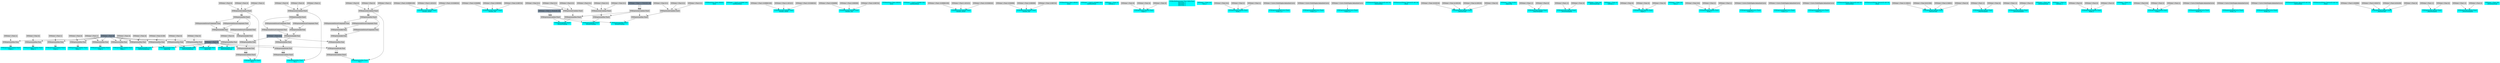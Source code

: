 digraph G {
node0 [shape="box" color="cyan" style="filled" label="VFXExpressionCombine Float2
Count_a"]
node1 [shape="box" color="lightgray" style="filled" label="VFXExpressionMax Float"]
node2 [shape="box" color="lightgray" style="filled" label="VFXValue`1 Float (1)"]
node3 [shape="box" color="lightslategray" style="filled" label="VFXValue`1 Float (0)"]
node4 [shape="box" color="cyan" style="filled" label="VFXExpressionCombine Float2
Delay_a"]
node5 [shape="box" color="lightgray" style="filled" label="VFXExpressionMax Float"]
node6 [shape="box" color="lightgray" style="filled" label="VFXValue`1 Float (0)"]
node7 [shape="box" color="cyan" style="filled" label="VFXExpressionCombine Float2
Count_a"]
node8 [shape="box" color="lightgray" style="filled" label="VFXExpressionMax Float"]
node9 [shape="box" color="lightgray" style="filled" label="VFXValue`1 Float (1)"]
node10 [shape="box" color="cyan" style="filled" label="VFXExpressionCombine Float2
Delay_a"]
node11 [shape="box" color="lightgray" style="filled" label="VFXExpressionMax Float"]
node12 [shape="box" color="lightgray" style="filled" label="VFXValue`1 Float (0)"]
node13 [shape="box" color="cyan" style="filled" label="VFXExpressionCombine Float2
Count_a"]
node14 [shape="box" color="lightgray" style="filled" label="VFXExpressionMax Float"]
node15 [shape="box" color="lightgray" style="filled" label="VFXValue`1 Float (1)"]
node16 [shape="box" color="cyan" style="filled" label="VFXExpressionCombine Float2
Delay_a"]
node17 [shape="box" color="lightgray" style="filled" label="VFXExpressionMax Float"]
node18 [shape="box" color="lightgray" style="filled" label="VFXValue`1 Float (0)"]
node19 [shape="box" color="cyan" style="filled" label="VFXExpressionCombine Float3
bounds_center"]
node20 [shape="box" color="lightgray" style="filled" label="VFXValue`1 Float (-0.008661509)"]
node21 [shape="box" color="lightgray" style="filled" label="VFXValue`1 Float (1.401422)"]
node22 [shape="box" color="lightgray" style="filled" label="VFXValue`1 Float (-0.01848245)"]
node23 [shape="box" color="cyan" style="filled" label="VFXExpressionCombine Float3
bounds_size"]
node24 [shape="box" color="lightgray" style="filled" label="VFXValue`1 Float (3.004998)"]
node25 [shape="box" color="lightgray" style="filled" label="VFXValue`1 Float (3.960069)"]
node26 [shape="box" color="lightgray" style="filled" label="VFXValue`1 Float (3.060745)"]
node27 [shape="box" color="cyan" style="filled" label="VFXExpressionMin Float3
boundsPadding"]
node28 [shape="box" color="lightgray" style="filled" label="VFXExpressionMax Float3"]
node29 [shape="box" color="lightgray" style="filled" label="VFXExpressionCombine Float3"]
node30 [shape="box" color="lightgray" style="filled" label="VFXValue`1 Float (0.5)"]
node31 [shape="box" color="lightgray" style="filled" label="VFXValue`1 Float (0.5)"]
node32 [shape="box" color="lightgray" style="filled" label="VFXValue`1 Float (0.5)"]
node33 [shape="box" color="lightgray" style="filled" label="VFXExpressionCombine Float3"]
node34 [shape="box" color="lightslategray" style="filled" label="VFXValue`1 Float (-1.701412E+38)"]
node35 [shape="box" color="lightgray" style="filled" label="VFXExpressionCombine Float3"]
node36 [shape="box" color="lightslategray" style="filled" label="VFXValue`1 Float (1.701412E+38)"]
node37 [shape="box" color="cyan" style="filled" label="VFXMeshValue Mesh (66582)
mesh"]
node38 [shape="box" color="cyan" style="filled" label="VFXValue`1 Uint32 (4294967295)
subMeshMask"]
node39 [shape="box" color="cyan" style="filled" label="VFXExpressionCombine Float3
bounds_center"]
node40 [shape="box" color="lightgray" style="filled" label="VFXValue`1 Float (-0.008661509)"]
node41 [shape="box" color="lightgray" style="filled" label="VFXValue`1 Float (1.401422)"]
node42 [shape="box" color="lightgray" style="filled" label="VFXValue`1 Float (-0.01848245)"]
node43 [shape="box" color="cyan" style="filled" label="VFXExpressionCombine Float3
bounds_size"]
node44 [shape="box" color="lightgray" style="filled" label="VFXValue`1 Float (3.004998)"]
node45 [shape="box" color="lightgray" style="filled" label="VFXValue`1 Float (3.960069)"]
node46 [shape="box" color="lightgray" style="filled" label="VFXValue`1 Float (3.060745)"]
node47 [shape="box" color="cyan" style="filled" label="VFXExpressionMin Float3
boundsPadding"]
node48 [shape="box" color="lightgray" style="filled" label="VFXExpressionMax Float3"]
node49 [shape="box" color="lightgray" style="filled" label="VFXExpressionCombine Float3"]
node50 [shape="box" color="lightgray" style="filled" label="VFXValue`1 Float (0.5)"]
node51 [shape="box" color="lightgray" style="filled" label="VFXValue`1 Float (0.5)"]
node52 [shape="box" color="lightgray" style="filled" label="VFXValue`1 Float (0.5)"]
node53 [shape="box" color="cyan" style="filled" label="VFXMeshValue Mesh (66582)
mesh"]
node54 [shape="box" color="cyan" style="filled" label="VFXValue`1 Uint32 (4294967295)
subMeshMask"]
node55 [shape="box" color="cyan" style="filled" label="VFXExpressionCombine Float3
bounds_center"]
node56 [shape="box" color="lightgray" style="filled" label="VFXValue`1 Float (-0.008661509)"]
node57 [shape="box" color="lightgray" style="filled" label="VFXValue`1 Float (1.401422)"]
node58 [shape="box" color="lightgray" style="filled" label="VFXValue`1 Float (-0.01848245)"]
node59 [shape="box" color="cyan" style="filled" label="VFXExpressionCombine Float3
bounds_size"]
node60 [shape="box" color="lightgray" style="filled" label="VFXValue`1 Float (3.004998)"]
node61 [shape="box" color="lightgray" style="filled" label="VFXValue`1 Float (3.960069)"]
node62 [shape="box" color="lightgray" style="filled" label="VFXValue`1 Float (3.060745)"]
node63 [shape="box" color="cyan" style="filled" label="VFXExpressionMin Float3
boundsPadding"]
node64 [shape="box" color="lightgray" style="filled" label="VFXExpressionMax Float3"]
node65 [shape="box" color="lightgray" style="filled" label="VFXExpressionCombine Float3"]
node66 [shape="box" color="lightgray" style="filled" label="VFXValue`1 Float (0.5)"]
node67 [shape="box" color="lightgray" style="filled" label="VFXValue`1 Float (0.5)"]
node68 [shape="box" color="lightgray" style="filled" label="VFXValue`1 Float (0.5)"]
node69 [shape="box" color="cyan" style="filled" label="VFXMeshValue Mesh (66582)
mesh"]
node70 [shape="box" color="cyan" style="filled" label="VFXValue`1 Uint32 (4294967295)
subMeshMask"]
node71 [shape="box" color="cyan" style="filled" label="VFXValue`1 Float (3)
Lifetime_a"]
node72 [shape="box" color="cyan" style="filled" label="VFXExpressionCombine Float3
Angle_b"]
node73 [shape="box" color="lightgray" style="filled" label="VFXValue`1 Float (0)"]
node74 [shape="box" color="lightgray" style="filled" label="VFXValue`1 Float (0)"]
node75 [shape="box" color="lightgray" style="filled" label="VFXValue`1 Float (0)"]
node76 [shape="box" color="cyan" style="filled" label="VFXBuiltInExpression Float (DeltaTime)
deltaTime_a
deltaTime_a
deltaTime_a"]
node77 [shape="box" color="cyan" style="filled" label="VFXExpressionMul Float3
Up_a"]
node78 [shape="box" color="lightgray" style="filled" label="VFXExpressionCombine Float3"]
node79 [shape="box" color="lightgray" style="filled" label="VFXValue`1 Float (0)"]
node80 [shape="box" color="lightgray" style="filled" label="VFXValue`1 Float (0)"]
node81 [shape="box" color="lightgray" style="filled" label="VFXValue`1 Float (1)"]
node82 [shape="box" color="lightgray" style="filled" label="VFXExpressionCombine Float3"]
node83 [shape="box" color="lightgray" style="filled" label="VFXExpressionDivide Float"]
node84 [shape="box" color="lightslategray" style="filled" label="VFXValue`1 Float (1)"]
node85 [shape="box" color="lightgray" style="filled" label="VFXExpressionPow Float"]
node86 [shape="box" color="lightgray" style="filled" label="VFXExpressionAdd Float"]
node87 [shape="box" color="lightgray" style="filled" label="VFXExpressionAdd Float"]
node88 [shape="box" color="lightgray" style="filled" label="VFXExpressionExtractComponent Float"]
node89 [shape="box" color="lightgray" style="filled" label="VFXExpressionMul Float3"]
node90 [shape="box" color="lightgray" style="filled" label="VFXExpressionExtractComponent Float"]
node91 [shape="box" color="lightgray" style="filled" label="VFXExpressionExtractComponent Float"]
node92 [shape="box" color="lightslategray" style="filled" label="VFXValue`1 Float (0.5)"]
node93 [shape="box" color="cyan" style="filled" label="VFXValue`1 Float (10)
Size_b"]
node94 [shape="box" color="cyan" style="filled" label="VFXExpressionCombine Float3
Scale_c"]
node95 [shape="box" color="lightgray" style="filled" label="VFXValue`1 Float (0.4)"]
node96 [shape="box" color="lightgray" style="filled" label="VFXValue`1 Float (2)"]
node97 [shape="box" color="lightgray" style="filled" label="VFXValue`1 Float (1)"]
node98 [shape="box" color="cyan" style="filled" label="VFXExpressionBakeCurve Float4
Scale_x_d"]
node99 [shape="box" color="lightgray" style="filled" label="VFXValue`1 Curve (UnityEngine.AnimationCurve)"]
node100 [shape="box" color="cyan" style="filled" label="VFXExpressionBakeCurve Float4
Scale_y_d"]
node101 [shape="box" color="lightgray" style="filled" label="VFXValue`1 Curve (UnityEngine.AnimationCurve)"]
node102 [shape="box" color="cyan" style="filled" label="VFXExpressionBakeCurve Float4
Scale_z_d"]
node103 [shape="box" color="lightgray" style="filled" label="VFXValue`1 Curve (UnityEngine.AnimationCurve)"]
node104 [shape="box" color="cyan" style="filled" label="VFXTexture2DValue Texture2D (64720)
_TextureMain"]
node105 [shape="box" color="cyan" style="filled" label="VFXTexture2DValue Texture2D (64716)
_Mask"]
node106 [shape="box" color="cyan" style="filled" label="VFXExpressionCombine Float4
_TextureColor"]
node107 [shape="box" color="lightgray" style="filled" label="VFXValue`1 Float (18.00216)"]
node108 [shape="box" color="lightgray" style="filled" label="VFXValue`1 Float (4.500539)"]
node109 [shape="box" color="lightgray" style="filled" label="VFXValue`1 Float (4.500539)"]
node110 [shape="box" color="lightgray" style="filled" label="VFXValue`1 Float (0)"]
node111 [shape="box" color="cyan" style="filled" label="VFXValue`1 Float (0.001)
_AlphaClip"]
node112 [shape="box" color="cyan" style="filled" label="VFXExpressionCombine Float2
_MainTexSpeed"]
node113 [shape="box" color="lightgray" style="filled" label="VFXValue`1 Float (-2)"]
node114 [shape="box" color="lightgray" style="filled" label="VFXValue`1 Float (0)"]
node115 [shape="box" color="cyan" style="filled" label="VFXExpressionCombine Float2
_DistortionSpeed"]
node116 [shape="box" color="lightgray" style="filled" label="VFXValue`1 Float (-3)"]
node117 [shape="box" color="lightgray" style="filled" label="VFXValue`1 Float (0)"]
node118 [shape="box" color="cyan" style="filled" label="VFXExpressionMin Float
_DistortionAmount"]
node119 [shape="box" color="lightgray" style="filled" label="VFXExpressionMax Float"]
node120 [shape="box" color="lightgray" style="filled" label="VFXValue`1 Float (0)"]
node121 [shape="box" color="cyan" style="filled" label="VFXValue`1 Float (30)
_DistortionScale"]
node122 [shape="box" color="cyan" style="filled" label="VFXValue`1 Float (3)
Lifetime_a"]
node123 [shape="box" color="cyan" style="filled" label="VFXExpressionCombine Float3
Angle_b"]
node124 [shape="box" color="lightgray" style="filled" label="VFXValue`1 Float (0)"]
node125 [shape="box" color="lightgray" style="filled" label="VFXValue`1 Float (0)"]
node126 [shape="box" color="lightgray" style="filled" label="VFXValue`1 Float (0)"]
node127 [shape="box" color="cyan" style="filled" label="VFXExpressionMul Float3
Up_a"]
node128 [shape="box" color="lightgray" style="filled" label="VFXExpressionCombine Float3"]
node129 [shape="box" color="lightgray" style="filled" label="VFXValue`1 Float (0)"]
node130 [shape="box" color="lightgray" style="filled" label="VFXValue`1 Float (0)"]
node131 [shape="box" color="lightgray" style="filled" label="VFXValue`1 Float (1)"]
node132 [shape="box" color="lightgray" style="filled" label="VFXExpressionCombine Float3"]
node133 [shape="box" color="lightgray" style="filled" label="VFXExpressionDivide Float"]
node134 [shape="box" color="lightgray" style="filled" label="VFXExpressionPow Float"]
node135 [shape="box" color="lightgray" style="filled" label="VFXExpressionAdd Float"]
node136 [shape="box" color="lightgray" style="filled" label="VFXExpressionAdd Float"]
node137 [shape="box" color="lightgray" style="filled" label="VFXExpressionExtractComponent Float"]
node138 [shape="box" color="lightgray" style="filled" label="VFXExpressionMul Float3"]
node139 [shape="box" color="lightgray" style="filled" label="VFXExpressionExtractComponent Float"]
node140 [shape="box" color="lightgray" style="filled" label="VFXExpressionExtractComponent Float"]
node141 [shape="box" color="cyan" style="filled" label="VFXValue`1 Float (10)
Size_b"]
node142 [shape="box" color="cyan" style="filled" label="VFXExpressionCombine Float3
Scale_c"]
node143 [shape="box" color="lightgray" style="filled" label="VFXValue`1 Float (0.8)"]
node144 [shape="box" color="lightgray" style="filled" label="VFXValue`1 Float (2)"]
node145 [shape="box" color="lightgray" style="filled" label="VFXValue`1 Float (1)"]
node146 [shape="box" color="cyan" style="filled" label="VFXExpressionBakeCurve Float4
Scale_x_d"]
node147 [shape="box" color="lightgray" style="filled" label="VFXValue`1 Curve (UnityEngine.AnimationCurve)"]
node148 [shape="box" color="cyan" style="filled" label="VFXExpressionBakeCurve Float4
Scale_y_d"]
node149 [shape="box" color="lightgray" style="filled" label="VFXValue`1 Curve (UnityEngine.AnimationCurve)"]
node150 [shape="box" color="cyan" style="filled" label="VFXExpressionBakeCurve Float4
Scale_z_d"]
node151 [shape="box" color="lightgray" style="filled" label="VFXValue`1 Curve (UnityEngine.AnimationCurve)"]
node152 [shape="box" color="cyan" style="filled" label="VFXTexture2DValue Texture2D (64720)
_TextureMain"]
node153 [shape="box" color="cyan" style="filled" label="VFXTexture2DValue Texture2D (64716)
_Mask"]
node154 [shape="box" color="cyan" style="filled" label="VFXExpressionCombine Float4
_TextureColor"]
node155 [shape="box" color="lightgray" style="filled" label="VFXValue`1 Float (11.98431)"]
node156 [shape="box" color="lightgray" style="filled" label="VFXValue`1 Float (6.813386)"]
node157 [shape="box" color="lightgray" style="filled" label="VFXValue`1 Float (2.94902)"]
node158 [shape="box" color="lightgray" style="filled" label="VFXValue`1 Float (0)"]
node159 [shape="box" color="cyan" style="filled" label="VFXExpressionMin Float
_AlphaClip"]
node160 [shape="box" color="lightgray" style="filled" label="VFXExpressionMax Float"]
node161 [shape="box" color="lightgray" style="filled" label="VFXValue`1 Float (0.509)"]
node162 [shape="box" color="cyan" style="filled" label="VFXExpressionCombine Float2
_MainTexSpeed"]
node163 [shape="box" color="lightgray" style="filled" label="VFXValue`1 Float (-2)"]
node164 [shape="box" color="lightgray" style="filled" label="VFXValue`1 Float (0)"]
node165 [shape="box" color="cyan" style="filled" label="VFXExpressionCombine Float2
_DistortionSpeed"]
node166 [shape="box" color="lightgray" style="filled" label="VFXValue`1 Float (-3)"]
node167 [shape="box" color="lightgray" style="filled" label="VFXValue`1 Float (0)"]
node168 [shape="box" color="cyan" style="filled" label="VFXExpressionMin Float
_DistortionAmount"]
node169 [shape="box" color="lightgray" style="filled" label="VFXExpressionMax Float"]
node170 [shape="box" color="lightgray" style="filled" label="VFXValue`1 Float (0)"]
node171 [shape="box" color="cyan" style="filled" label="VFXValue`1 Float (30)
_DistortionScale"]
node172 [shape="box" color="cyan" style="filled" label="VFXValue`1 Float (3)
Lifetime_a"]
node173 [shape="box" color="cyan" style="filled" label="VFXExpressionCombine Float3
Angle_b"]
node174 [shape="box" color="lightgray" style="filled" label="VFXValue`1 Float (0)"]
node175 [shape="box" color="lightgray" style="filled" label="VFXValue`1 Float (0)"]
node176 [shape="box" color="lightgray" style="filled" label="VFXValue`1 Float (0)"]
node177 [shape="box" color="cyan" style="filled" label="VFXExpressionMul Float3
Up_a"]
node178 [shape="box" color="lightgray" style="filled" label="VFXExpressionCombine Float3"]
node179 [shape="box" color="lightgray" style="filled" label="VFXValue`1 Float (0)"]
node180 [shape="box" color="lightgray" style="filled" label="VFXValue`1 Float (0)"]
node181 [shape="box" color="lightgray" style="filled" label="VFXValue`1 Float (1)"]
node182 [shape="box" color="lightgray" style="filled" label="VFXExpressionCombine Float3"]
node183 [shape="box" color="lightgray" style="filled" label="VFXExpressionDivide Float"]
node184 [shape="box" color="lightgray" style="filled" label="VFXExpressionPow Float"]
node185 [shape="box" color="lightgray" style="filled" label="VFXExpressionAdd Float"]
node186 [shape="box" color="lightgray" style="filled" label="VFXExpressionAdd Float"]
node187 [shape="box" color="lightgray" style="filled" label="VFXExpressionExtractComponent Float"]
node188 [shape="box" color="lightgray" style="filled" label="VFXExpressionMul Float3"]
node189 [shape="box" color="lightgray" style="filled" label="VFXExpressionExtractComponent Float"]
node190 [shape="box" color="lightgray" style="filled" label="VFXExpressionExtractComponent Float"]
node191 [shape="box" color="cyan" style="filled" label="VFXValue`1 Float (11)
Size_b"]
node192 [shape="box" color="cyan" style="filled" label="VFXExpressionCombine Float3
Scale_c"]
node193 [shape="box" color="lightgray" style="filled" label="VFXValue`1 Float (0.6)"]
node194 [shape="box" color="lightgray" style="filled" label="VFXValue`1 Float (2)"]
node195 [shape="box" color="lightgray" style="filled" label="VFXValue`1 Float (1)"]
node196 [shape="box" color="cyan" style="filled" label="VFXExpressionBakeCurve Float4
Scale_x_d"]
node197 [shape="box" color="lightgray" style="filled" label="VFXValue`1 Curve (UnityEngine.AnimationCurve)"]
node198 [shape="box" color="cyan" style="filled" label="VFXExpressionBakeCurve Float4
Scale_y_d"]
node199 [shape="box" color="lightgray" style="filled" label="VFXValue`1 Curve (UnityEngine.AnimationCurve)"]
node200 [shape="box" color="cyan" style="filled" label="VFXExpressionBakeCurve Float4
Scale_z_d"]
node201 [shape="box" color="lightgray" style="filled" label="VFXValue`1 Curve (UnityEngine.AnimationCurve)"]
node202 [shape="box" color="cyan" style="filled" label="VFXTexture2DValue Texture2D (64720)
_TextureMain"]
node203 [shape="box" color="cyan" style="filled" label="VFXTexture2DValue Texture2D (64716)
_Mask"]
node204 [shape="box" color="cyan" style="filled" label="VFXExpressionCombine Float4
_TextureColor"]
node205 [shape="box" color="lightgray" style="filled" label="VFXValue`1 Float (1.656988)"]
node206 [shape="box" color="lightgray" style="filled" label="VFXValue`1 Float (2.082672)"]
node207 [shape="box" color="lightgray" style="filled" label="VFXValue`1 Float (4.654189)"]
node208 [shape="box" color="lightgray" style="filled" label="VFXValue`1 Float (0)"]
node209 [shape="box" color="cyan" style="filled" label="VFXExpressionMin Float
_AlphaClip"]
node210 [shape="box" color="lightgray" style="filled" label="VFXExpressionMax Float"]
node211 [shape="box" color="lightgray" style="filled" label="VFXValue`1 Float (0)"]
node212 [shape="box" color="cyan" style="filled" label="VFXExpressionCombine Float2
_MainTexSpeed"]
node213 [shape="box" color="lightgray" style="filled" label="VFXValue`1 Float (-2)"]
node214 [shape="box" color="lightgray" style="filled" label="VFXValue`1 Float (0)"]
node215 [shape="box" color="cyan" style="filled" label="VFXExpressionCombine Float2
_DistortionSpeed"]
node216 [shape="box" color="lightgray" style="filled" label="VFXValue`1 Float (-3)"]
node217 [shape="box" color="lightgray" style="filled" label="VFXValue`1 Float (0)"]
node218 [shape="box" color="cyan" style="filled" label="VFXExpressionMin Float
_DistortionAmount"]
node219 [shape="box" color="lightgray" style="filled" label="VFXExpressionMax Float"]
node220 [shape="box" color="lightgray" style="filled" label="VFXValue`1 Float (0)"]
node221 [shape="box" color="cyan" style="filled" label="VFXValue`1 Float (30)
_DistortionScale"]
node1 -> node0 [headlabel="0"]
node1 -> node0 [headlabel="1"]
node2 -> node1 [headlabel="0"]
node3 -> node1 [headlabel="1"]
node5 -> node4 [headlabel="0"]
node5 -> node4 [headlabel="1"]
node6 -> node5 [headlabel="0"]
node3 -> node5 [headlabel="1"]
node8 -> node7 [headlabel="0"]
node8 -> node7 [headlabel="1"]
node9 -> node8 [headlabel="0"]
node3 -> node8 [headlabel="1"]
node11 -> node10 [headlabel="0"]
node11 -> node10 [headlabel="1"]
node12 -> node11 [headlabel="0"]
node3 -> node11 [headlabel="1"]
node14 -> node13 [headlabel="0"]
node14 -> node13 [headlabel="1"]
node15 -> node14 [headlabel="0"]
node3 -> node14 [headlabel="1"]
node17 -> node16 [headlabel="0"]
node17 -> node16 [headlabel="1"]
node18 -> node17 [headlabel="0"]
node3 -> node17 [headlabel="1"]
node20 -> node19 [headlabel="0"]
node21 -> node19 [headlabel="1"]
node22 -> node19 [headlabel="2"]
node24 -> node23 [headlabel="0"]
node25 -> node23 [headlabel="1"]
node26 -> node23 [headlabel="2"]
node28 -> node27 [headlabel="0"]
node35 -> node27 [headlabel="1"]
node29 -> node28 [headlabel="0"]
node33 -> node28 [headlabel="1"]
node30 -> node29 [headlabel="0"]
node31 -> node29 [headlabel="1"]
node32 -> node29 [headlabel="2"]
node34 -> node33 [headlabel="0"]
node34 -> node33 [headlabel="1"]
node34 -> node33 [headlabel="2"]
node36 -> node35 [headlabel="0"]
node36 -> node35 [headlabel="1"]
node36 -> node35 [headlabel="2"]
node40 -> node39 [headlabel="0"]
node41 -> node39 [headlabel="1"]
node42 -> node39 [headlabel="2"]
node44 -> node43 [headlabel="0"]
node45 -> node43 [headlabel="1"]
node46 -> node43 [headlabel="2"]
node48 -> node47 [headlabel="0"]
node35 -> node47 [headlabel="1"]
node49 -> node48 [headlabel="0"]
node33 -> node48 [headlabel="1"]
node50 -> node49 [headlabel="0"]
node51 -> node49 [headlabel="1"]
node52 -> node49 [headlabel="2"]
node56 -> node55 [headlabel="0"]
node57 -> node55 [headlabel="1"]
node58 -> node55 [headlabel="2"]
node60 -> node59 [headlabel="0"]
node61 -> node59 [headlabel="1"]
node62 -> node59 [headlabel="2"]
node64 -> node63 [headlabel="0"]
node35 -> node63 [headlabel="1"]
node65 -> node64 [headlabel="0"]
node33 -> node64 [headlabel="1"]
node66 -> node65 [headlabel="0"]
node67 -> node65 [headlabel="1"]
node68 -> node65 [headlabel="2"]
node73 -> node72 [headlabel="0"]
node74 -> node72 [headlabel="1"]
node75 -> node72 [headlabel="2"]
node78 -> node77 [headlabel="0"]
node82 -> node77 [headlabel="1"]
node79 -> node78 [headlabel="0"]
node80 -> node78 [headlabel="1"]
node81 -> node78 [headlabel="2"]
node83 -> node82 [headlabel="0"]
node83 -> node82 [headlabel="1"]
node83 -> node82 [headlabel="2"]
node84 -> node83 [headlabel="0"]
node85 -> node83 [headlabel="1"]
node86 -> node85 [headlabel="0"]
node92 -> node85 [headlabel="1"]
node87 -> node86 [headlabel="0"]
node91 -> node86 [headlabel="1"]
node88 -> node87 [headlabel="0"]
node90 -> node87 [headlabel="1"]
node89 -> node88 
node78 -> node89 [headlabel="0"]
node78 -> node89 [headlabel="1"]
node89 -> node90 
node89 -> node91 
node95 -> node94 [headlabel="0"]
node96 -> node94 [headlabel="1"]
node97 -> node94 [headlabel="2"]
node99 -> node98 
node101 -> node100 
node103 -> node102 
node107 -> node106 [headlabel="0"]
node108 -> node106 [headlabel="1"]
node109 -> node106 [headlabel="2"]
node110 -> node106 [headlabel="3"]
node113 -> node112 [headlabel="0"]
node114 -> node112 [headlabel="1"]
node116 -> node115 [headlabel="0"]
node117 -> node115 [headlabel="1"]
node119 -> node118 [headlabel="0"]
node84 -> node118 [headlabel="1"]
node120 -> node119 [headlabel="0"]
node3 -> node119 [headlabel="1"]
node124 -> node123 [headlabel="0"]
node125 -> node123 [headlabel="1"]
node126 -> node123 [headlabel="2"]
node128 -> node127 [headlabel="0"]
node132 -> node127 [headlabel="1"]
node129 -> node128 [headlabel="0"]
node130 -> node128 [headlabel="1"]
node131 -> node128 [headlabel="2"]
node133 -> node132 [headlabel="0"]
node133 -> node132 [headlabel="1"]
node133 -> node132 [headlabel="2"]
node84 -> node133 [headlabel="0"]
node134 -> node133 [headlabel="1"]
node135 -> node134 [headlabel="0"]
node92 -> node134 [headlabel="1"]
node136 -> node135 [headlabel="0"]
node140 -> node135 [headlabel="1"]
node137 -> node136 [headlabel="0"]
node139 -> node136 [headlabel="1"]
node138 -> node137 
node128 -> node138 [headlabel="0"]
node128 -> node138 [headlabel="1"]
node138 -> node139 
node138 -> node140 
node143 -> node142 [headlabel="0"]
node144 -> node142 [headlabel="1"]
node145 -> node142 [headlabel="2"]
node147 -> node146 
node149 -> node148 
node151 -> node150 
node155 -> node154 [headlabel="0"]
node156 -> node154 [headlabel="1"]
node157 -> node154 [headlabel="2"]
node158 -> node154 [headlabel="3"]
node160 -> node159 [headlabel="0"]
node84 -> node159 [headlabel="1"]
node161 -> node160 [headlabel="0"]
node3 -> node160 [headlabel="1"]
node163 -> node162 [headlabel="0"]
node164 -> node162 [headlabel="1"]
node166 -> node165 [headlabel="0"]
node167 -> node165 [headlabel="1"]
node169 -> node168 [headlabel="0"]
node84 -> node168 [headlabel="1"]
node170 -> node169 [headlabel="0"]
node3 -> node169 [headlabel="1"]
node174 -> node173 [headlabel="0"]
node175 -> node173 [headlabel="1"]
node176 -> node173 [headlabel="2"]
node178 -> node177 [headlabel="0"]
node182 -> node177 [headlabel="1"]
node179 -> node178 [headlabel="0"]
node180 -> node178 [headlabel="1"]
node181 -> node178 [headlabel="2"]
node183 -> node182 [headlabel="0"]
node183 -> node182 [headlabel="1"]
node183 -> node182 [headlabel="2"]
node84 -> node183 [headlabel="0"]
node184 -> node183 [headlabel="1"]
node185 -> node184 [headlabel="0"]
node92 -> node184 [headlabel="1"]
node186 -> node185 [headlabel="0"]
node190 -> node185 [headlabel="1"]
node187 -> node186 [headlabel="0"]
node189 -> node186 [headlabel="1"]
node188 -> node187 
node178 -> node188 [headlabel="0"]
node178 -> node188 [headlabel="1"]
node188 -> node189 
node188 -> node190 
node193 -> node192 [headlabel="0"]
node194 -> node192 [headlabel="1"]
node195 -> node192 [headlabel="2"]
node197 -> node196 
node199 -> node198 
node201 -> node200 
node205 -> node204 [headlabel="0"]
node206 -> node204 [headlabel="1"]
node207 -> node204 [headlabel="2"]
node208 -> node204 [headlabel="3"]
node210 -> node209 [headlabel="0"]
node84 -> node209 [headlabel="1"]
node211 -> node210 [headlabel="0"]
node3 -> node210 [headlabel="1"]
node213 -> node212 [headlabel="0"]
node214 -> node212 [headlabel="1"]
node216 -> node215 [headlabel="0"]
node217 -> node215 [headlabel="1"]
node219 -> node218 [headlabel="0"]
node84 -> node218 [headlabel="1"]
node220 -> node219 [headlabel="0"]
node3 -> node219 [headlabel="1"]
}
